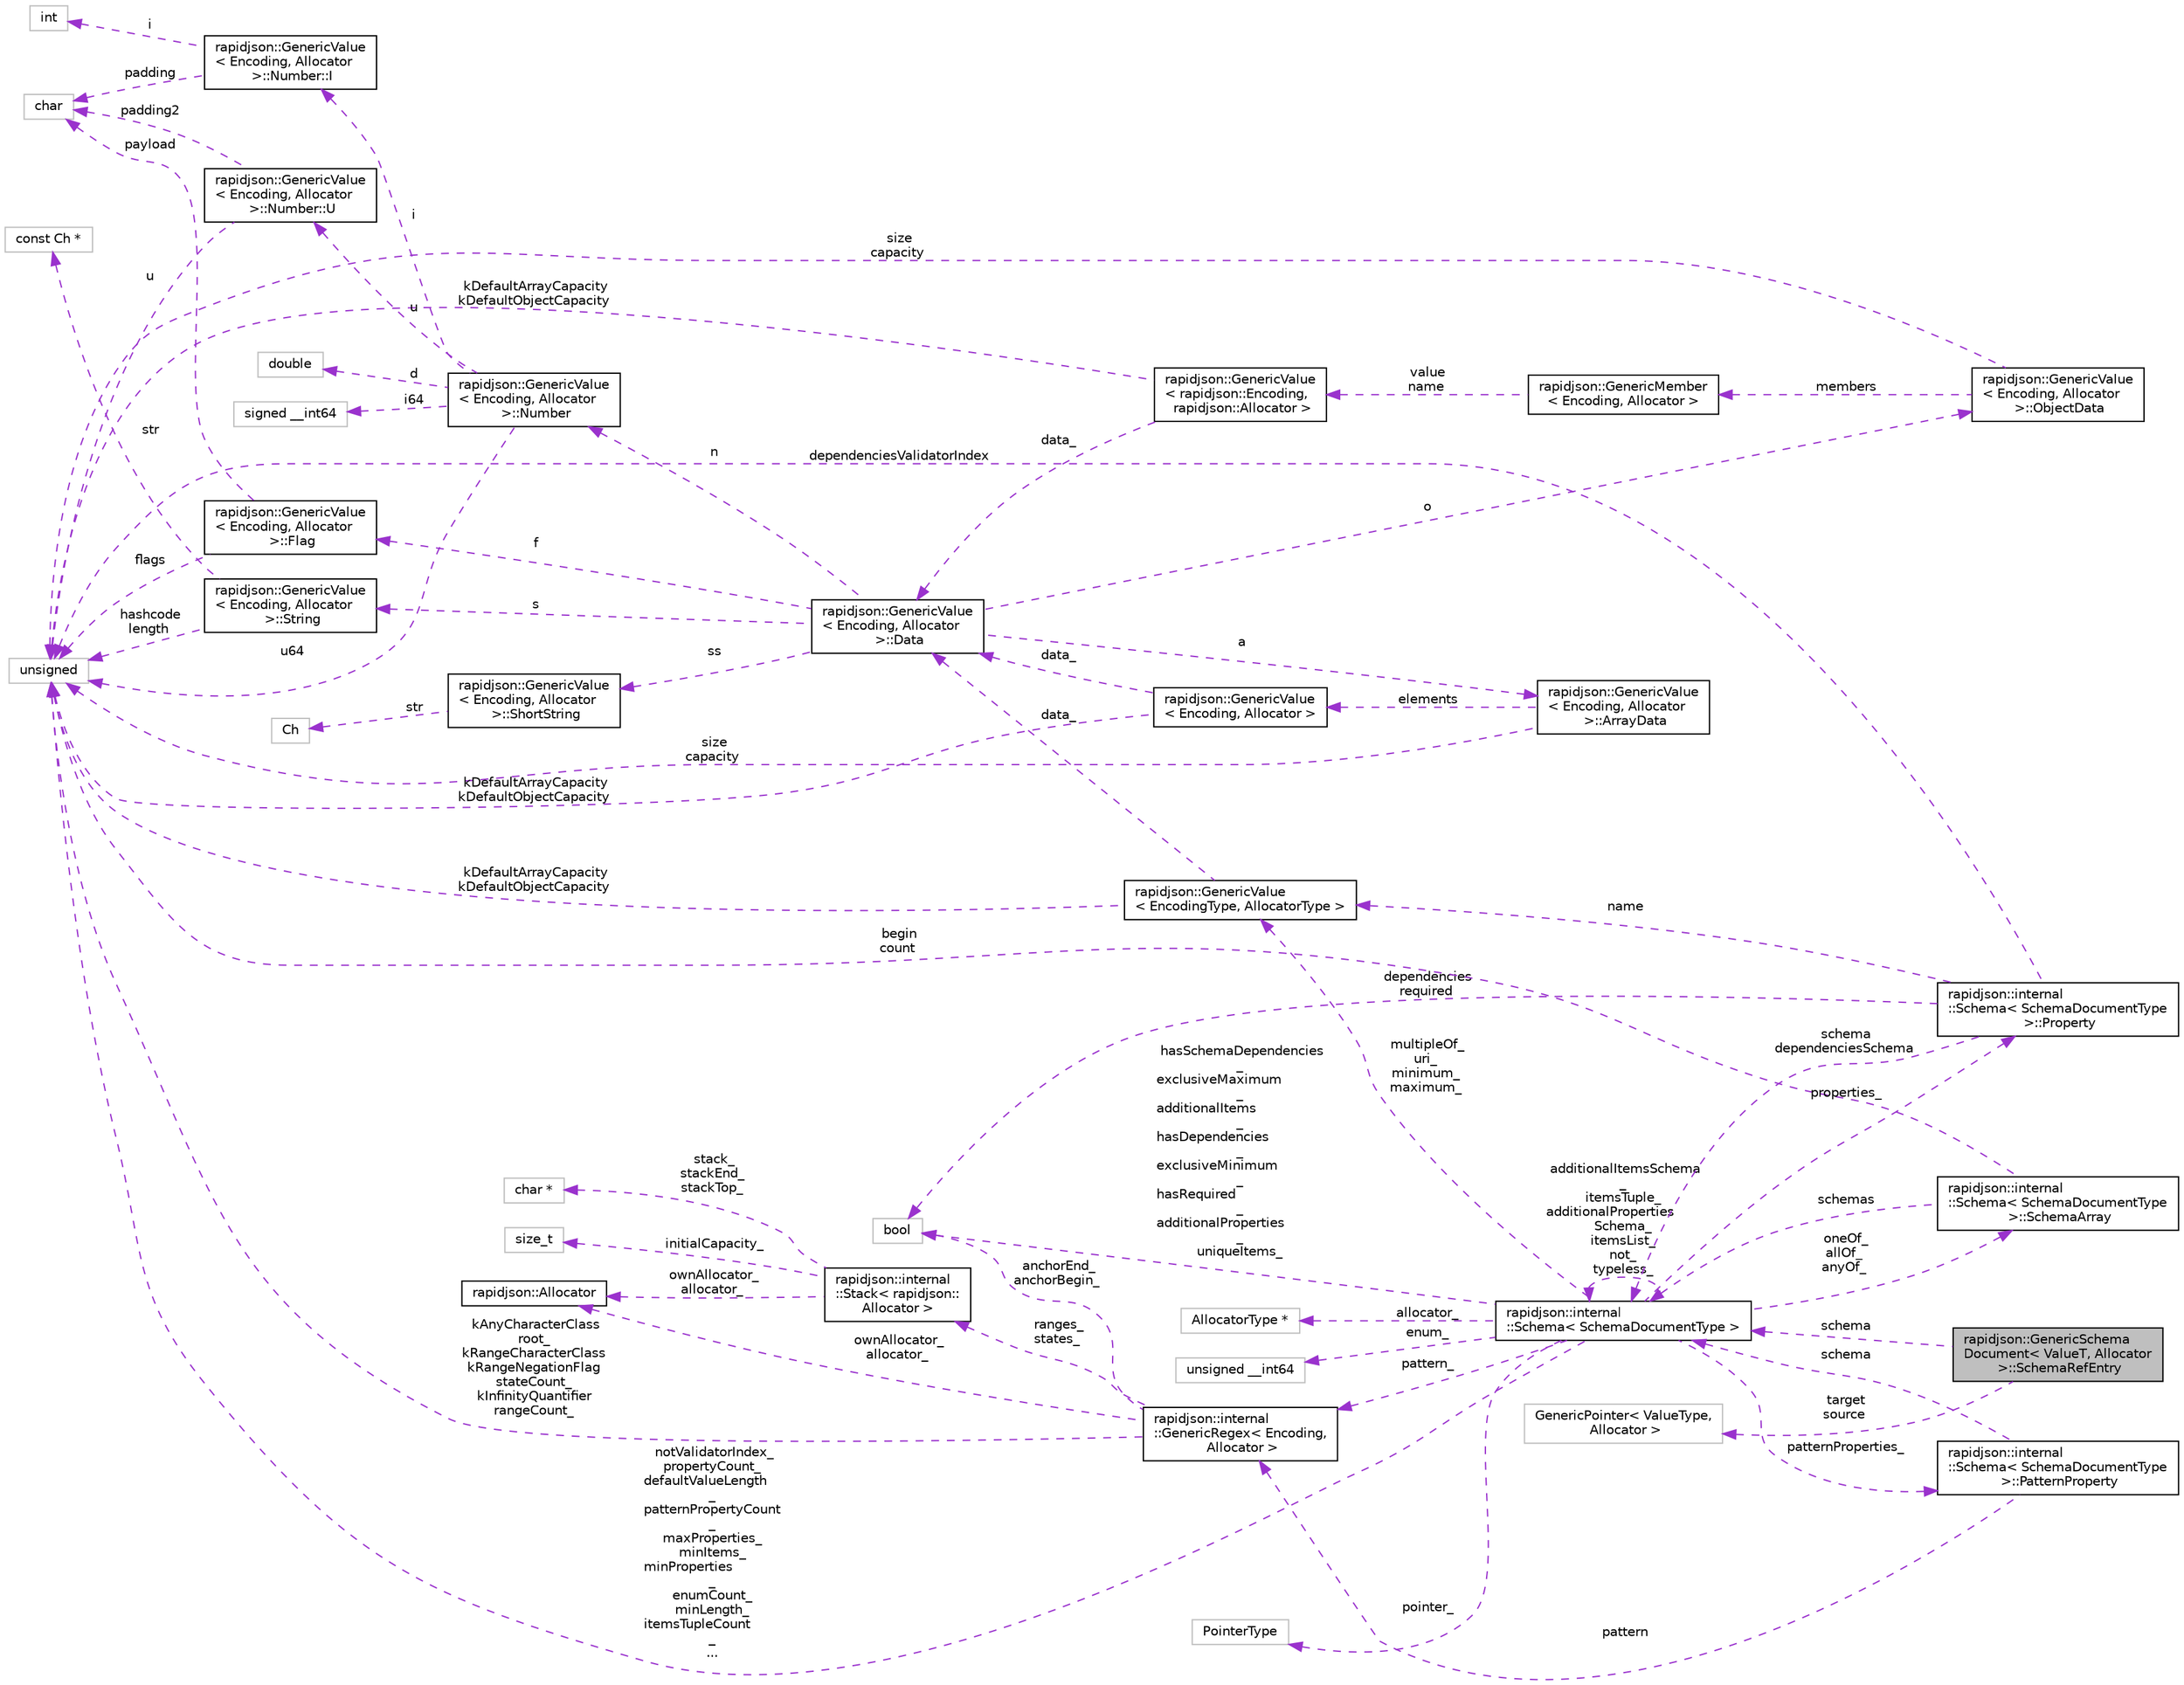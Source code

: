 digraph "rapidjson::GenericSchemaDocument&lt; ValueT, Allocator &gt;::SchemaRefEntry"
{
 // INTERACTIVE_SVG=YES
 // LATEX_PDF_SIZE
  edge [fontname="Helvetica",fontsize="10",labelfontname="Helvetica",labelfontsize="10"];
  node [fontname="Helvetica",fontsize="10",shape=record];
  rankdir="LR";
  Node1 [label="rapidjson::GenericSchema\lDocument\< ValueT, Allocator\l \>::SchemaRefEntry",height=0.2,width=0.4,color="black", fillcolor="grey75", style="filled", fontcolor="black",tooltip=" "];
  Node2 -> Node1 [dir="back",color="darkorchid3",fontsize="10",style="dashed",label=" target\nsource" ,fontname="Helvetica"];
  Node2 [label="GenericPointer\< ValueType,\l Allocator \>",height=0.2,width=0.4,color="grey75", fillcolor="white", style="filled",tooltip=" "];
  Node3 -> Node1 [dir="back",color="darkorchid3",fontsize="10",style="dashed",label=" schema" ,fontname="Helvetica"];
  Node3 [label="rapidjson::internal\l::Schema\< SchemaDocumentType \>",height=0.2,width=0.4,color="black", fillcolor="white", style="filled",URL="$classrapidjson_1_1internal_1_1_schema.html",tooltip=" "];
  Node4 -> Node3 [dir="back",color="darkorchid3",fontsize="10",style="dashed",label=" pointer_" ,fontname="Helvetica"];
  Node4 [label="PointerType",height=0.2,width=0.4,color="grey75", fillcolor="white", style="filled",tooltip=" "];
  Node5 -> Node3 [dir="back",color="darkorchid3",fontsize="10",style="dashed",label=" hasSchemaDependencies\l_\nexclusiveMaximum\l_\nadditionalItems\l_\nhasDependencies\l_\nexclusiveMinimum\l_\nhasRequired\l_\nadditionalProperties\l_\nuniqueItems_" ,fontname="Helvetica"];
  Node5 [label="bool",height=0.2,width=0.4,color="grey75", fillcolor="white", style="filled",tooltip=" "];
  Node6 -> Node3 [dir="back",color="darkorchid3",fontsize="10",style="dashed",label=" patternProperties_" ,fontname="Helvetica"];
  Node6 [label="rapidjson::internal\l::Schema\< SchemaDocumentType\l \>::PatternProperty",height=0.2,width=0.4,color="black", fillcolor="white", style="filled",URL="$structrapidjson_1_1internal_1_1_schema_1_1_pattern_property.html",tooltip=" "];
  Node3 -> Node6 [dir="back",color="darkorchid3",fontsize="10",style="dashed",label=" schema" ,fontname="Helvetica"];
  Node7 -> Node6 [dir="back",color="darkorchid3",fontsize="10",style="dashed",label=" pattern" ,fontname="Helvetica"];
  Node7 [label="rapidjson::internal\l::GenericRegex\< Encoding,\l Allocator \>",height=0.2,width=0.4,color="black", fillcolor="white", style="filled",URL="$classrapidjson_1_1internal_1_1_generic_regex.html",tooltip="Regular expression engine with subset of ECMAscript grammar."];
  Node8 -> Node7 [dir="back",color="darkorchid3",fontsize="10",style="dashed",label=" ranges_\nstates_" ,fontname="Helvetica"];
  Node8 [label="rapidjson::internal\l::Stack\< rapidjson::\lAllocator \>",height=0.2,width=0.4,color="black", fillcolor="white", style="filled",URL="$classrapidjson_1_1internal_1_1_stack.html",tooltip=" "];
  Node9 -> Node8 [dir="back",color="darkorchid3",fontsize="10",style="dashed",label=" ownAllocator_\nallocator_" ,fontname="Helvetica"];
  Node9 [label="rapidjson::Allocator",height=0.2,width=0.4,color="black", fillcolor="white", style="filled",URL="$classrapidjson_1_1_allocator.html",tooltip="Concept for allocating, resizing and freeing memory block."];
  Node10 -> Node8 [dir="back",color="darkorchid3",fontsize="10",style="dashed",label=" initialCapacity_" ,fontname="Helvetica"];
  Node10 [label="size_t",height=0.2,width=0.4,color="grey75", fillcolor="white", style="filled",tooltip=" "];
  Node11 -> Node8 [dir="back",color="darkorchid3",fontsize="10",style="dashed",label=" stack_\nstackEnd_\nstackTop_" ,fontname="Helvetica"];
  Node11 [label="char *",height=0.2,width=0.4,color="grey75", fillcolor="white", style="filled",tooltip=" "];
  Node5 -> Node7 [dir="back",color="darkorchid3",fontsize="10",style="dashed",label=" anchorEnd_\nanchorBegin_" ,fontname="Helvetica"];
  Node9 -> Node7 [dir="back",color="darkorchid3",fontsize="10",style="dashed",label=" ownAllocator_\nallocator_" ,fontname="Helvetica"];
  Node12 -> Node7 [dir="back",color="darkorchid3",fontsize="10",style="dashed",label=" kAnyCharacterClass\nroot_\nkRangeCharacterClass\nkRangeNegationFlag\nstateCount_\nkInfinityQuantifier\nrangeCount_" ,fontname="Helvetica"];
  Node12 [label="unsigned",height=0.2,width=0.4,color="grey75", fillcolor="white", style="filled",tooltip=" "];
  Node13 -> Node3 [dir="back",color="darkorchid3",fontsize="10",style="dashed",label=" multipleOf_\nuri_\nminimum_\nmaximum_" ,fontname="Helvetica"];
  Node13 [label="rapidjson::GenericValue\l\< EncodingType, AllocatorType \>",height=0.2,width=0.4,color="black", fillcolor="white", style="filled",URL="$classrapidjson_1_1_generic_value.html",tooltip=" "];
  Node12 -> Node13 [dir="back",color="darkorchid3",fontsize="10",style="dashed",label=" kDefaultArrayCapacity\nkDefaultObjectCapacity" ,fontname="Helvetica"];
  Node14 -> Node13 [dir="back",color="darkorchid3",fontsize="10",style="dashed",label=" data_" ,fontname="Helvetica"];
  Node14 [label="rapidjson::GenericValue\l\< Encoding, Allocator\l \>::Data",height=0.2,width=0.4,color="black", fillcolor="white", style="filled",URL="$unionrapidjson_1_1_generic_value_1_1_data.html",tooltip=" "];
  Node15 -> Node14 [dir="back",color="darkorchid3",fontsize="10",style="dashed",label=" ss" ,fontname="Helvetica"];
  Node15 [label="rapidjson::GenericValue\l\< Encoding, Allocator\l \>::ShortString",height=0.2,width=0.4,color="black", fillcolor="white", style="filled",URL="$structrapidjson_1_1_generic_value_1_1_short_string.html",tooltip=" "];
  Node16 -> Node15 [dir="back",color="darkorchid3",fontsize="10",style="dashed",label=" str" ,fontname="Helvetica"];
  Node16 [label="Ch",height=0.2,width=0.4,color="grey75", fillcolor="white", style="filled",tooltip=" "];
  Node17 -> Node14 [dir="back",color="darkorchid3",fontsize="10",style="dashed",label=" f" ,fontname="Helvetica"];
  Node17 [label="rapidjson::GenericValue\l\< Encoding, Allocator\l \>::Flag",height=0.2,width=0.4,color="black", fillcolor="white", style="filled",URL="$structrapidjson_1_1_generic_value_1_1_flag.html",tooltip=" "];
  Node18 -> Node17 [dir="back",color="darkorchid3",fontsize="10",style="dashed",label=" payload" ,fontname="Helvetica"];
  Node18 [label="char",height=0.2,width=0.4,color="grey75", fillcolor="white", style="filled",tooltip=" "];
  Node12 -> Node17 [dir="back",color="darkorchid3",fontsize="10",style="dashed",label=" flags" ,fontname="Helvetica"];
  Node19 -> Node14 [dir="back",color="darkorchid3",fontsize="10",style="dashed",label=" a" ,fontname="Helvetica"];
  Node19 [label="rapidjson::GenericValue\l\< Encoding, Allocator\l \>::ArrayData",height=0.2,width=0.4,color="black", fillcolor="white", style="filled",URL="$structrapidjson_1_1_generic_value_1_1_array_data.html",tooltip=" "];
  Node20 -> Node19 [dir="back",color="darkorchid3",fontsize="10",style="dashed",label=" elements" ,fontname="Helvetica"];
  Node20 [label="rapidjson::GenericValue\l\< Encoding, Allocator \>",height=0.2,width=0.4,color="black", fillcolor="white", style="filled",URL="$classrapidjson_1_1_generic_value.html",tooltip="Represents a JSON value. Use Value for UTF8 encoding and default allocator."];
  Node12 -> Node20 [dir="back",color="darkorchid3",fontsize="10",style="dashed",label=" kDefaultArrayCapacity\nkDefaultObjectCapacity" ,fontname="Helvetica"];
  Node14 -> Node20 [dir="back",color="darkorchid3",fontsize="10",style="dashed",label=" data_" ,fontname="Helvetica"];
  Node12 -> Node19 [dir="back",color="darkorchid3",fontsize="10",style="dashed",label=" size\ncapacity" ,fontname="Helvetica"];
  Node21 -> Node14 [dir="back",color="darkorchid3",fontsize="10",style="dashed",label=" o" ,fontname="Helvetica"];
  Node21 [label="rapidjson::GenericValue\l\< Encoding, Allocator\l \>::ObjectData",height=0.2,width=0.4,color="black", fillcolor="white", style="filled",URL="$structrapidjson_1_1_generic_value_1_1_object_data.html",tooltip=" "];
  Node22 -> Node21 [dir="back",color="darkorchid3",fontsize="10",style="dashed",label=" members" ,fontname="Helvetica"];
  Node22 [label="rapidjson::GenericMember\l\< Encoding, Allocator \>",height=0.2,width=0.4,color="black", fillcolor="white", style="filled",URL="$structrapidjson_1_1_generic_member.html",tooltip="Name-value pair in a JSON object value."];
  Node23 -> Node22 [dir="back",color="darkorchid3",fontsize="10",style="dashed",label=" value\nname" ,fontname="Helvetica"];
  Node23 [label="rapidjson::GenericValue\l\< rapidjson::Encoding,\l rapidjson::Allocator \>",height=0.2,width=0.4,color="black", fillcolor="white", style="filled",URL="$classrapidjson_1_1_generic_value.html",tooltip=" "];
  Node12 -> Node23 [dir="back",color="darkorchid3",fontsize="10",style="dashed",label=" kDefaultArrayCapacity\nkDefaultObjectCapacity" ,fontname="Helvetica"];
  Node14 -> Node23 [dir="back",color="darkorchid3",fontsize="10",style="dashed",label=" data_" ,fontname="Helvetica"];
  Node12 -> Node21 [dir="back",color="darkorchid3",fontsize="10",style="dashed",label=" size\ncapacity" ,fontname="Helvetica"];
  Node24 -> Node14 [dir="back",color="darkorchid3",fontsize="10",style="dashed",label=" n" ,fontname="Helvetica"];
  Node24 [label="rapidjson::GenericValue\l\< Encoding, Allocator\l \>::Number",height=0.2,width=0.4,color="black", fillcolor="white", style="filled",URL="$unionrapidjson_1_1_generic_value_1_1_number.html",tooltip=" "];
  Node25 -> Node24 [dir="back",color="darkorchid3",fontsize="10",style="dashed",label=" d" ,fontname="Helvetica"];
  Node25 [label="double",height=0.2,width=0.4,color="grey75", fillcolor="white", style="filled",tooltip=" "];
  Node26 -> Node24 [dir="back",color="darkorchid3",fontsize="10",style="dashed",label=" i" ,fontname="Helvetica"];
  Node26 [label="rapidjson::GenericValue\l\< Encoding, Allocator\l \>::Number::I",height=0.2,width=0.4,color="black", fillcolor="white", style="filled",URL="$structrapidjson_1_1_generic_value_1_1_number_1_1_i.html",tooltip=" "];
  Node18 -> Node26 [dir="back",color="darkorchid3",fontsize="10",style="dashed",label=" padding" ,fontname="Helvetica"];
  Node27 -> Node26 [dir="back",color="darkorchid3",fontsize="10",style="dashed",label=" i" ,fontname="Helvetica"];
  Node27 [label="int",height=0.2,width=0.4,color="grey75", fillcolor="white", style="filled",tooltip=" "];
  Node28 -> Node24 [dir="back",color="darkorchid3",fontsize="10",style="dashed",label=" i64" ,fontname="Helvetica"];
  Node28 [label="signed __int64",height=0.2,width=0.4,color="grey75", fillcolor="white", style="filled",tooltip=" "];
  Node12 -> Node24 [dir="back",color="darkorchid3",fontsize="10",style="dashed",label=" u64" ,fontname="Helvetica"];
  Node29 -> Node24 [dir="back",color="darkorchid3",fontsize="10",style="dashed",label=" u" ,fontname="Helvetica"];
  Node29 [label="rapidjson::GenericValue\l\< Encoding, Allocator\l \>::Number::U",height=0.2,width=0.4,color="black", fillcolor="white", style="filled",URL="$structrapidjson_1_1_generic_value_1_1_number_1_1_u.html",tooltip=" "];
  Node18 -> Node29 [dir="back",color="darkorchid3",fontsize="10",style="dashed",label=" padding2" ,fontname="Helvetica"];
  Node12 -> Node29 [dir="back",color="darkorchid3",fontsize="10",style="dashed",label=" u" ,fontname="Helvetica"];
  Node30 -> Node14 [dir="back",color="darkorchid3",fontsize="10",style="dashed",label=" s" ,fontname="Helvetica"];
  Node30 [label="rapidjson::GenericValue\l\< Encoding, Allocator\l \>::String",height=0.2,width=0.4,color="black", fillcolor="white", style="filled",URL="$structrapidjson_1_1_generic_value_1_1_string.html",tooltip=" "];
  Node31 -> Node30 [dir="back",color="darkorchid3",fontsize="10",style="dashed",label=" str" ,fontname="Helvetica"];
  Node31 [label="const Ch *",height=0.2,width=0.4,color="grey75", fillcolor="white", style="filled",tooltip=" "];
  Node12 -> Node30 [dir="back",color="darkorchid3",fontsize="10",style="dashed",label=" hashcode\nlength" ,fontname="Helvetica"];
  Node32 -> Node3 [dir="back",color="darkorchid3",fontsize="10",style="dashed",label=" allocator_" ,fontname="Helvetica"];
  Node32 [label="AllocatorType *",height=0.2,width=0.4,color="grey75", fillcolor="white", style="filled",tooltip=" "];
  Node33 -> Node3 [dir="back",color="darkorchid3",fontsize="10",style="dashed",label=" properties_" ,fontname="Helvetica"];
  Node33 [label="rapidjson::internal\l::Schema\< SchemaDocumentType\l \>::Property",height=0.2,width=0.4,color="black", fillcolor="white", style="filled",URL="$structrapidjson_1_1internal_1_1_schema_1_1_property.html",tooltip=" "];
  Node5 -> Node33 [dir="back",color="darkorchid3",fontsize="10",style="dashed",label=" dependencies\nrequired" ,fontname="Helvetica"];
  Node13 -> Node33 [dir="back",color="darkorchid3",fontsize="10",style="dashed",label=" name" ,fontname="Helvetica"];
  Node12 -> Node33 [dir="back",color="darkorchid3",fontsize="10",style="dashed",label=" dependenciesValidatorIndex" ,fontname="Helvetica"];
  Node3 -> Node33 [dir="back",color="darkorchid3",fontsize="10",style="dashed",label=" schema\ndependenciesSchema" ,fontname="Helvetica"];
  Node34 -> Node3 [dir="back",color="darkorchid3",fontsize="10",style="dashed",label=" oneOf_\nallOf_\nanyOf_" ,fontname="Helvetica"];
  Node34 [label="rapidjson::internal\l::Schema\< SchemaDocumentType\l \>::SchemaArray",height=0.2,width=0.4,color="black", fillcolor="white", style="filled",URL="$structrapidjson_1_1internal_1_1_schema_1_1_schema_array.html",tooltip=" "];
  Node12 -> Node34 [dir="back",color="darkorchid3",fontsize="10",style="dashed",label=" begin\ncount" ,fontname="Helvetica"];
  Node3 -> Node34 [dir="back",color="darkorchid3",fontsize="10",style="dashed",label=" schemas" ,fontname="Helvetica"];
  Node12 -> Node3 [dir="back",color="darkorchid3",fontsize="10",style="dashed",label=" notValidatorIndex_\npropertyCount_\ndefaultValueLength\l_\npatternPropertyCount\l_\nmaxProperties_\nminItems_\nminProperties\l_\nenumCount_\nminLength_\nitemsTupleCount\l_\n..." ,fontname="Helvetica"];
  Node3 -> Node3 [dir="back",color="darkorchid3",fontsize="10",style="dashed",label=" additionalItemsSchema\l_\nitemsTuple_\nadditionalProperties\lSchema_\nitemsList_\nnot_\ntypeless_" ,fontname="Helvetica"];
  Node7 -> Node3 [dir="back",color="darkorchid3",fontsize="10",style="dashed",label=" pattern_" ,fontname="Helvetica"];
  Node35 -> Node3 [dir="back",color="darkorchid3",fontsize="10",style="dashed",label=" enum_" ,fontname="Helvetica"];
  Node35 [label="unsigned __int64",height=0.2,width=0.4,color="grey75", fillcolor="white", style="filled",tooltip=" "];
}
